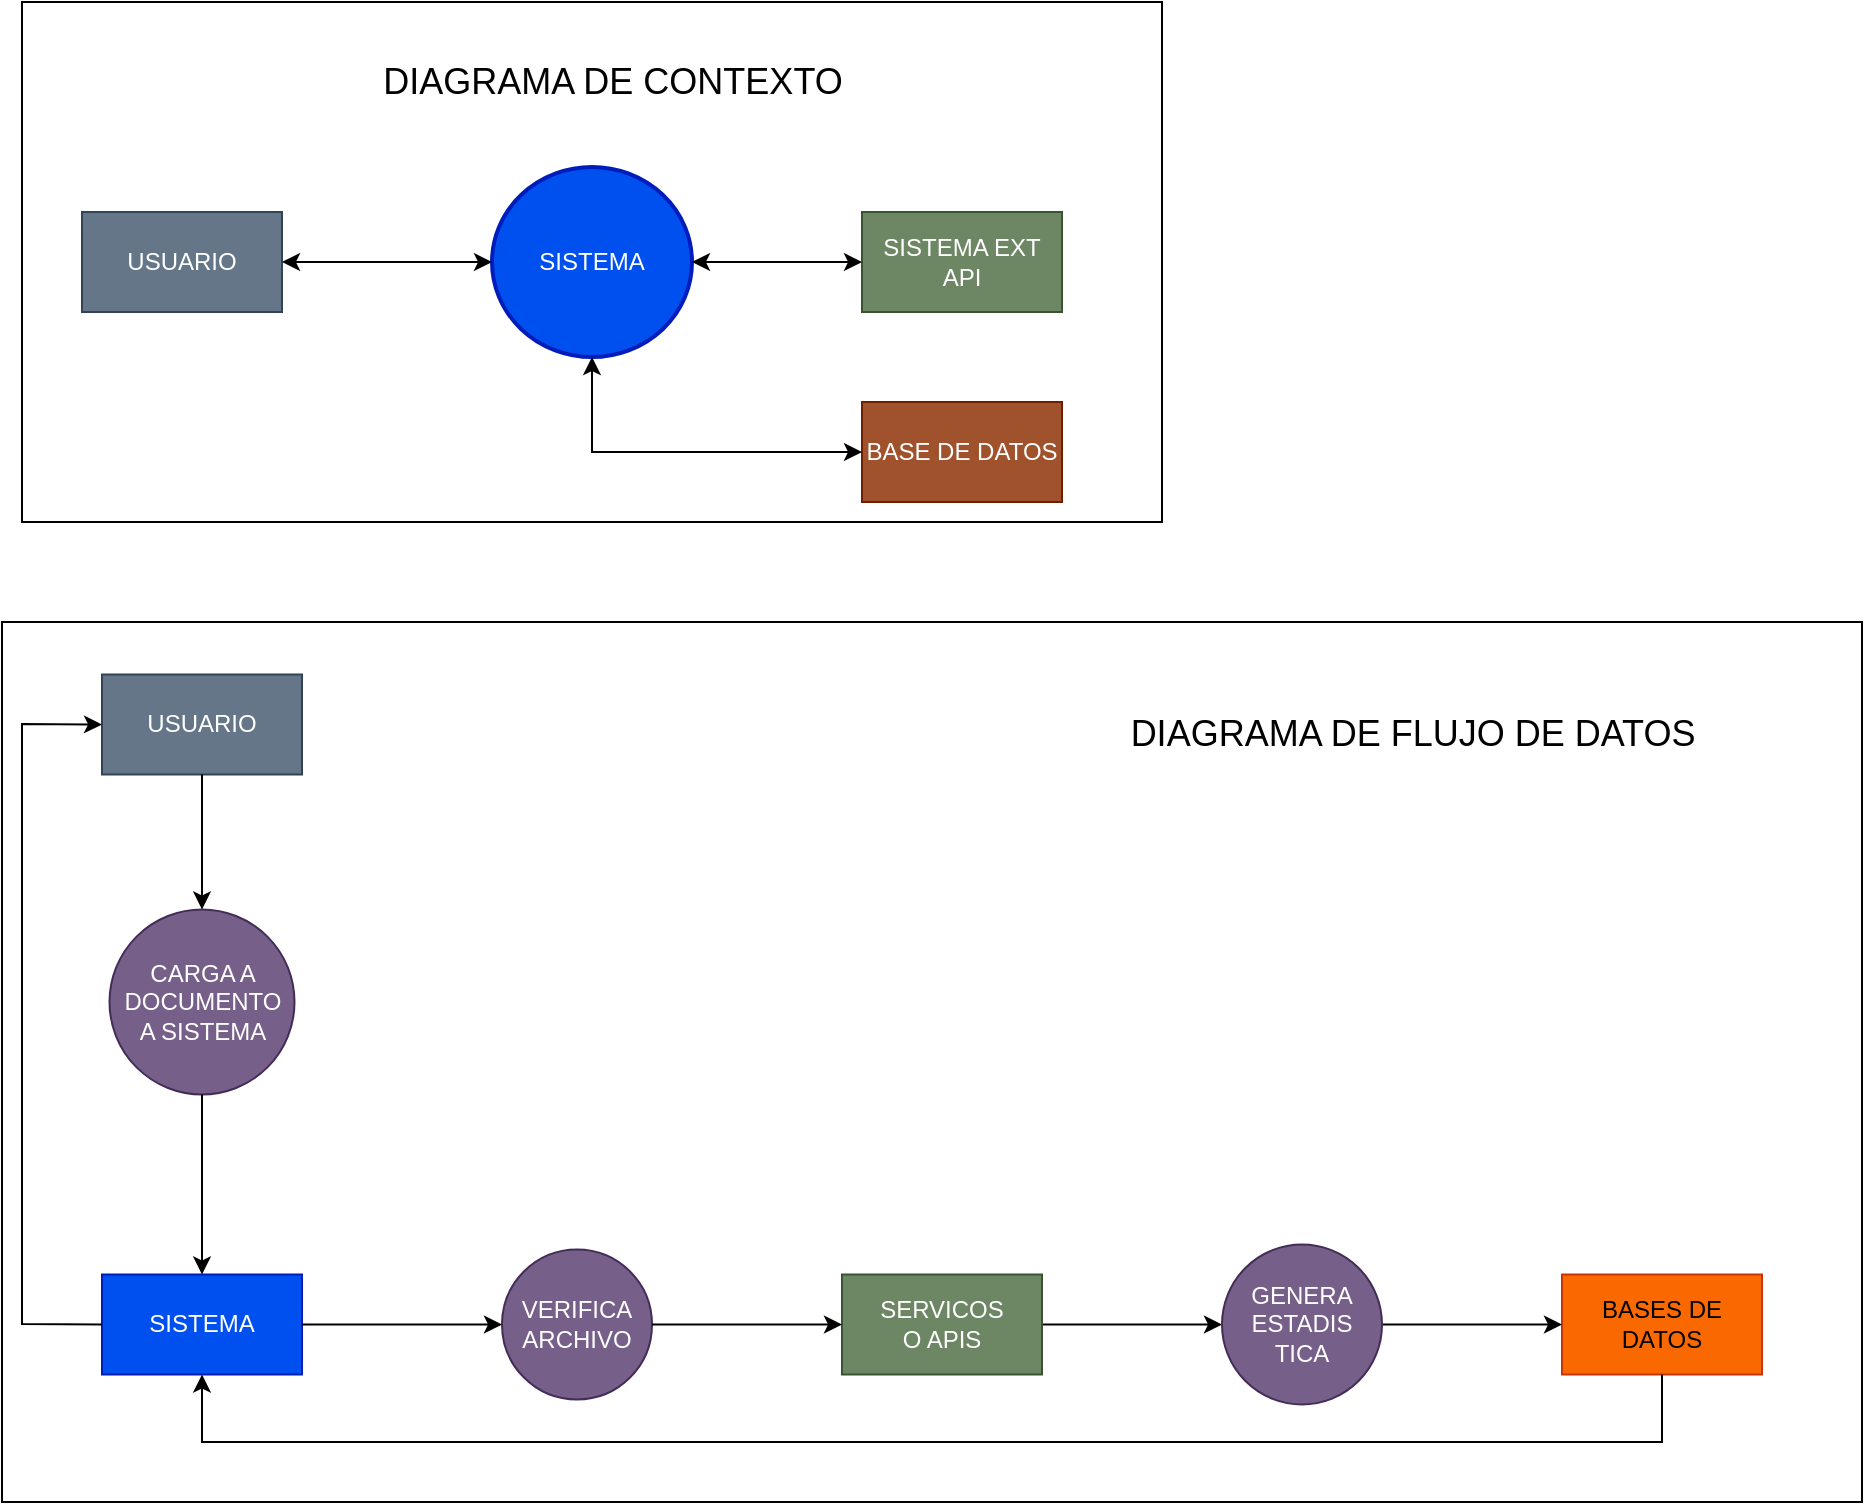 <mxfile version="24.8.0">
  <diagram name="Página-1" id="O3nrLMKAUEcfZokk5Aa8">
    <mxGraphModel grid="1" page="1" gridSize="10" guides="1" tooltips="1" connect="1" arrows="1" fold="1" pageScale="1" pageWidth="1169" pageHeight="827" math="0" shadow="0">
      <root>
        <mxCell id="0" />
        <mxCell id="1" parent="0" />
        <mxCell id="ZsgfNWjqqYG_w8EOnqYH-56" value="" style="rounded=0;whiteSpace=wrap;html=1;fillColor=none;movable=0;resizable=0;rotatable=0;deletable=0;editable=0;locked=1;connectable=0;" vertex="1" parent="1">
          <mxGeometry x="30" y="60" width="570" height="260" as="geometry" />
        </mxCell>
        <mxCell id="ZsgfNWjqqYG_w8EOnqYH-54" value="" style="rounded=0;whiteSpace=wrap;html=1;fillColor=none;movable=0;resizable=0;rotatable=0;deletable=0;editable=0;locked=1;connectable=0;" vertex="1" parent="1">
          <mxGeometry x="20" y="370" width="930" height="440" as="geometry" />
        </mxCell>
        <mxCell id="ZsgfNWjqqYG_w8EOnqYH-2" value="SISTEMA" style="rounded=0;whiteSpace=wrap;html=1;fillColor=#0050ef;strokeColor=#001DBC;fontColor=#ffffff;" vertex="1" parent="1">
          <mxGeometry x="70" y="696.25" width="100" height="50" as="geometry" />
        </mxCell>
        <mxCell id="ZsgfNWjqqYG_w8EOnqYH-10" value="VERIFICA&lt;div&gt;ARCHIVO&lt;/div&gt;" style="ellipse;whiteSpace=wrap;html=1;aspect=fixed;fillColor=#76608a;fontColor=#ffffff;strokeColor=#432D57;" vertex="1" parent="1">
          <mxGeometry x="270" y="683.75" width="75" height="75" as="geometry" />
        </mxCell>
        <mxCell id="ZsgfNWjqqYG_w8EOnqYH-11" value="CARGA A DOCUMENTO&lt;div&gt;A SISTEMA&lt;/div&gt;" style="ellipse;whiteSpace=wrap;html=1;aspect=fixed;fillColor=#76608a;fontColor=#ffffff;strokeColor=#432D57;" vertex="1" parent="1">
          <mxGeometry x="73.75" y="513.75" width="92.5" height="92.5" as="geometry" />
        </mxCell>
        <mxCell id="ZsgfNWjqqYG_w8EOnqYH-12" value="" style="endArrow=classic;html=1;rounded=0;exitX=1;exitY=0.5;exitDx=0;exitDy=0;entryX=0;entryY=0.5;entryDx=0;entryDy=0;" edge="1" parent="1" source="ZsgfNWjqqYG_w8EOnqYH-2" target="ZsgfNWjqqYG_w8EOnqYH-10">
          <mxGeometry width="50" height="50" relative="1" as="geometry">
            <mxPoint x="550" y="656.25" as="sourcePoint" />
            <mxPoint x="600" y="606.25" as="targetPoint" />
          </mxGeometry>
        </mxCell>
        <mxCell id="ZsgfNWjqqYG_w8EOnqYH-14" value="USUARIO" style="rounded=0;whiteSpace=wrap;html=1;fillColor=#647687;fontColor=#ffffff;strokeColor=#314354;" vertex="1" parent="1">
          <mxGeometry x="70" y="396.25" width="100" height="50" as="geometry" />
        </mxCell>
        <mxCell id="ZsgfNWjqqYG_w8EOnqYH-15" value="" style="endArrow=classic;html=1;rounded=0;exitX=0.5;exitY=1;exitDx=0;exitDy=0;entryX=0.5;entryY=0;entryDx=0;entryDy=0;" edge="1" parent="1" source="ZsgfNWjqqYG_w8EOnqYH-14" target="ZsgfNWjqqYG_w8EOnqYH-11">
          <mxGeometry width="50" height="50" relative="1" as="geometry">
            <mxPoint x="550" y="656.25" as="sourcePoint" />
            <mxPoint x="600" y="606.25" as="targetPoint" />
          </mxGeometry>
        </mxCell>
        <mxCell id="ZsgfNWjqqYG_w8EOnqYH-16" value="" style="endArrow=classic;html=1;rounded=0;exitX=0.5;exitY=1;exitDx=0;exitDy=0;entryX=0.5;entryY=0;entryDx=0;entryDy=0;" edge="1" parent="1" source="ZsgfNWjqqYG_w8EOnqYH-11" target="ZsgfNWjqqYG_w8EOnqYH-2">
          <mxGeometry width="50" height="50" relative="1" as="geometry">
            <mxPoint x="550" y="656.25" as="sourcePoint" />
            <mxPoint x="600" y="606.25" as="targetPoint" />
          </mxGeometry>
        </mxCell>
        <mxCell id="ZsgfNWjqqYG_w8EOnqYH-17" value="BASES DE DATOS" style="rounded=0;whiteSpace=wrap;html=1;fillColor=#fa6800;fontColor=#000000;strokeColor=#C73500;" vertex="1" parent="1">
          <mxGeometry x="800" y="696.25" width="100" height="50" as="geometry" />
        </mxCell>
        <mxCell id="ZsgfNWjqqYG_w8EOnqYH-23" value="" style="edgeStyle=orthogonalEdgeStyle;rounded=0;orthogonalLoop=1;jettySize=auto;html=1;" edge="1" parent="1" source="ZsgfNWjqqYG_w8EOnqYH-18" target="ZsgfNWjqqYG_w8EOnqYH-22">
          <mxGeometry relative="1" as="geometry" />
        </mxCell>
        <mxCell id="ZsgfNWjqqYG_w8EOnqYH-18" value="SERVICOS&lt;div&gt;O APIS&lt;/div&gt;" style="rounded=0;whiteSpace=wrap;html=1;fillColor=#6d8764;fontColor=#ffffff;strokeColor=#3A5431;" vertex="1" parent="1">
          <mxGeometry x="440" y="696.25" width="100" height="50" as="geometry" />
        </mxCell>
        <mxCell id="ZsgfNWjqqYG_w8EOnqYH-20" value="" style="endArrow=classic;html=1;rounded=0;exitX=1;exitY=0.5;exitDx=0;exitDy=0;entryX=0;entryY=0.5;entryDx=0;entryDy=0;" edge="1" parent="1" source="ZsgfNWjqqYG_w8EOnqYH-10" target="ZsgfNWjqqYG_w8EOnqYH-18">
          <mxGeometry width="50" height="50" relative="1" as="geometry">
            <mxPoint x="650" y="646.25" as="sourcePoint" />
            <mxPoint x="700" y="596.25" as="targetPoint" />
          </mxGeometry>
        </mxCell>
        <mxCell id="ZsgfNWjqqYG_w8EOnqYH-32" value="" style="edgeStyle=orthogonalEdgeStyle;rounded=0;orthogonalLoop=1;jettySize=auto;html=1;" edge="1" parent="1" source="ZsgfNWjqqYG_w8EOnqYH-22" target="ZsgfNWjqqYG_w8EOnqYH-17">
          <mxGeometry relative="1" as="geometry" />
        </mxCell>
        <mxCell id="ZsgfNWjqqYG_w8EOnqYH-22" value="GENERA&lt;div&gt;ESTADIS&lt;/div&gt;&lt;div&gt;TICA&lt;/div&gt;" style="ellipse;whiteSpace=wrap;html=1;rounded=0;fillColor=#76608a;fontColor=#ffffff;strokeColor=#432D57;" vertex="1" parent="1">
          <mxGeometry x="630" y="681.25" width="80" height="80" as="geometry" />
        </mxCell>
        <mxCell id="ZsgfNWjqqYG_w8EOnqYH-35" value="USUARIO" style="rounded=0;whiteSpace=wrap;html=1;fillColor=#647687;fontColor=#ffffff;strokeColor=#314354;" vertex="1" parent="1">
          <mxGeometry x="60" y="165" width="100" height="50" as="geometry" />
        </mxCell>
        <mxCell id="ZsgfNWjqqYG_w8EOnqYH-37" value="SISTEMA" style="strokeWidth=2;html=1;shape=mxgraph.flowchart.start_2;whiteSpace=wrap;fillColor=#0050ef;strokeColor=#001DBC;fontColor=#ffffff;" vertex="1" parent="1">
          <mxGeometry x="265" y="142.5" width="100" height="95" as="geometry" />
        </mxCell>
        <mxCell id="ZsgfNWjqqYG_w8EOnqYH-52" value="&lt;font style=&quot;font-size: 18px;&quot;&gt;DIAGRAMA DE CONTEXTO&lt;/font&gt;" style="text;html=1;align=center;verticalAlign=middle;resizable=0;points=[];autosize=1;strokeColor=none;fillColor=none;" vertex="1" parent="1">
          <mxGeometry x="200" y="80" width="250" height="40" as="geometry" />
        </mxCell>
        <mxCell id="ZsgfNWjqqYG_w8EOnqYH-53" value="&lt;font style=&quot;font-size: 18px;&quot;&gt;DIAGRAMA DE FLUJO DE DATOS&lt;/font&gt;" style="text;html=1;align=center;verticalAlign=middle;resizable=0;points=[];autosize=1;strokeColor=none;fillColor=none;" vertex="1" parent="1">
          <mxGeometry x="570" y="406.25" width="310" height="40" as="geometry" />
        </mxCell>
        <mxCell id="ZsgfNWjqqYG_w8EOnqYH-57" value="SISTEMA EXT&lt;div&gt;API&lt;/div&gt;" style="rounded=0;whiteSpace=wrap;html=1;fillColor=#6d8764;fontColor=#ffffff;strokeColor=#3A5431;" vertex="1" parent="1">
          <mxGeometry x="450" y="165" width="100" height="50" as="geometry" />
        </mxCell>
        <mxCell id="ZsgfNWjqqYG_w8EOnqYH-59" value="" style="endArrow=classic;startArrow=classic;html=1;rounded=0;exitX=1;exitY=0.5;exitDx=0;exitDy=0;exitPerimeter=0;entryX=0;entryY=0.5;entryDx=0;entryDy=0;" edge="1" parent="1" source="ZsgfNWjqqYG_w8EOnqYH-37" target="ZsgfNWjqqYG_w8EOnqYH-57">
          <mxGeometry width="50" height="50" relative="1" as="geometry">
            <mxPoint x="450" y="300" as="sourcePoint" />
            <mxPoint x="500" y="250" as="targetPoint" />
          </mxGeometry>
        </mxCell>
        <mxCell id="ZsgfNWjqqYG_w8EOnqYH-60" value="" style="endArrow=classic;startArrow=classic;html=1;rounded=0;exitX=1;exitY=0.5;exitDx=0;exitDy=0;entryX=0;entryY=0.5;entryDx=0;entryDy=0;entryPerimeter=0;" edge="1" parent="1" source="ZsgfNWjqqYG_w8EOnqYH-35" target="ZsgfNWjqqYG_w8EOnqYH-37">
          <mxGeometry width="50" height="50" relative="1" as="geometry">
            <mxPoint x="380" y="200" as="sourcePoint" />
            <mxPoint x="460" y="200" as="targetPoint" />
          </mxGeometry>
        </mxCell>
        <mxCell id="ZsgfNWjqqYG_w8EOnqYH-61" value="" style="edgeStyle=orthogonalEdgeStyle;rounded=0;orthogonalLoop=1;jettySize=auto;html=1;entryX=0.5;entryY=1;entryDx=0;entryDy=0;exitX=0.5;exitY=1;exitDx=0;exitDy=0;" edge="1" parent="1" source="ZsgfNWjqqYG_w8EOnqYH-17" target="ZsgfNWjqqYG_w8EOnqYH-2">
          <mxGeometry relative="1" as="geometry">
            <mxPoint x="850" y="750" as="sourcePoint" />
            <mxPoint x="810" y="731" as="targetPoint" />
            <Array as="points">
              <mxPoint x="850" y="780" />
              <mxPoint x="120" y="780" />
            </Array>
          </mxGeometry>
        </mxCell>
        <mxCell id="ZsgfNWjqqYG_w8EOnqYH-62" value="" style="endArrow=classic;html=1;rounded=0;exitX=0;exitY=0.5;exitDx=0;exitDy=0;entryX=0;entryY=0.5;entryDx=0;entryDy=0;" edge="1" parent="1" source="ZsgfNWjqqYG_w8EOnqYH-2" target="ZsgfNWjqqYG_w8EOnqYH-14">
          <mxGeometry width="50" height="50" relative="1" as="geometry">
            <mxPoint x="180" y="731" as="sourcePoint" />
            <mxPoint x="280" y="731" as="targetPoint" />
            <Array as="points">
              <mxPoint x="30" y="721" />
              <mxPoint x="30" y="421" />
            </Array>
          </mxGeometry>
        </mxCell>
        <mxCell id="ZsgfNWjqqYG_w8EOnqYH-63" value="BASE DE DATOS" style="rounded=0;whiteSpace=wrap;html=1;fillColor=#a0522d;fontColor=#ffffff;strokeColor=#6D1F00;" vertex="1" parent="1">
          <mxGeometry x="450" y="260" width="100" height="50" as="geometry" />
        </mxCell>
        <mxCell id="ZsgfNWjqqYG_w8EOnqYH-64" value="" style="endArrow=classic;startArrow=classic;html=1;rounded=0;exitX=0.5;exitY=1;exitDx=0;exitDy=0;exitPerimeter=0;entryX=0;entryY=0.5;entryDx=0;entryDy=0;" edge="1" parent="1" source="ZsgfNWjqqYG_w8EOnqYH-37" target="ZsgfNWjqqYG_w8EOnqYH-63">
          <mxGeometry width="50" height="50" relative="1" as="geometry">
            <mxPoint x="375" y="200" as="sourcePoint" />
            <mxPoint x="460" y="200" as="targetPoint" />
            <Array as="points">
              <mxPoint x="315" y="285" />
            </Array>
          </mxGeometry>
        </mxCell>
      </root>
    </mxGraphModel>
  </diagram>
</mxfile>
